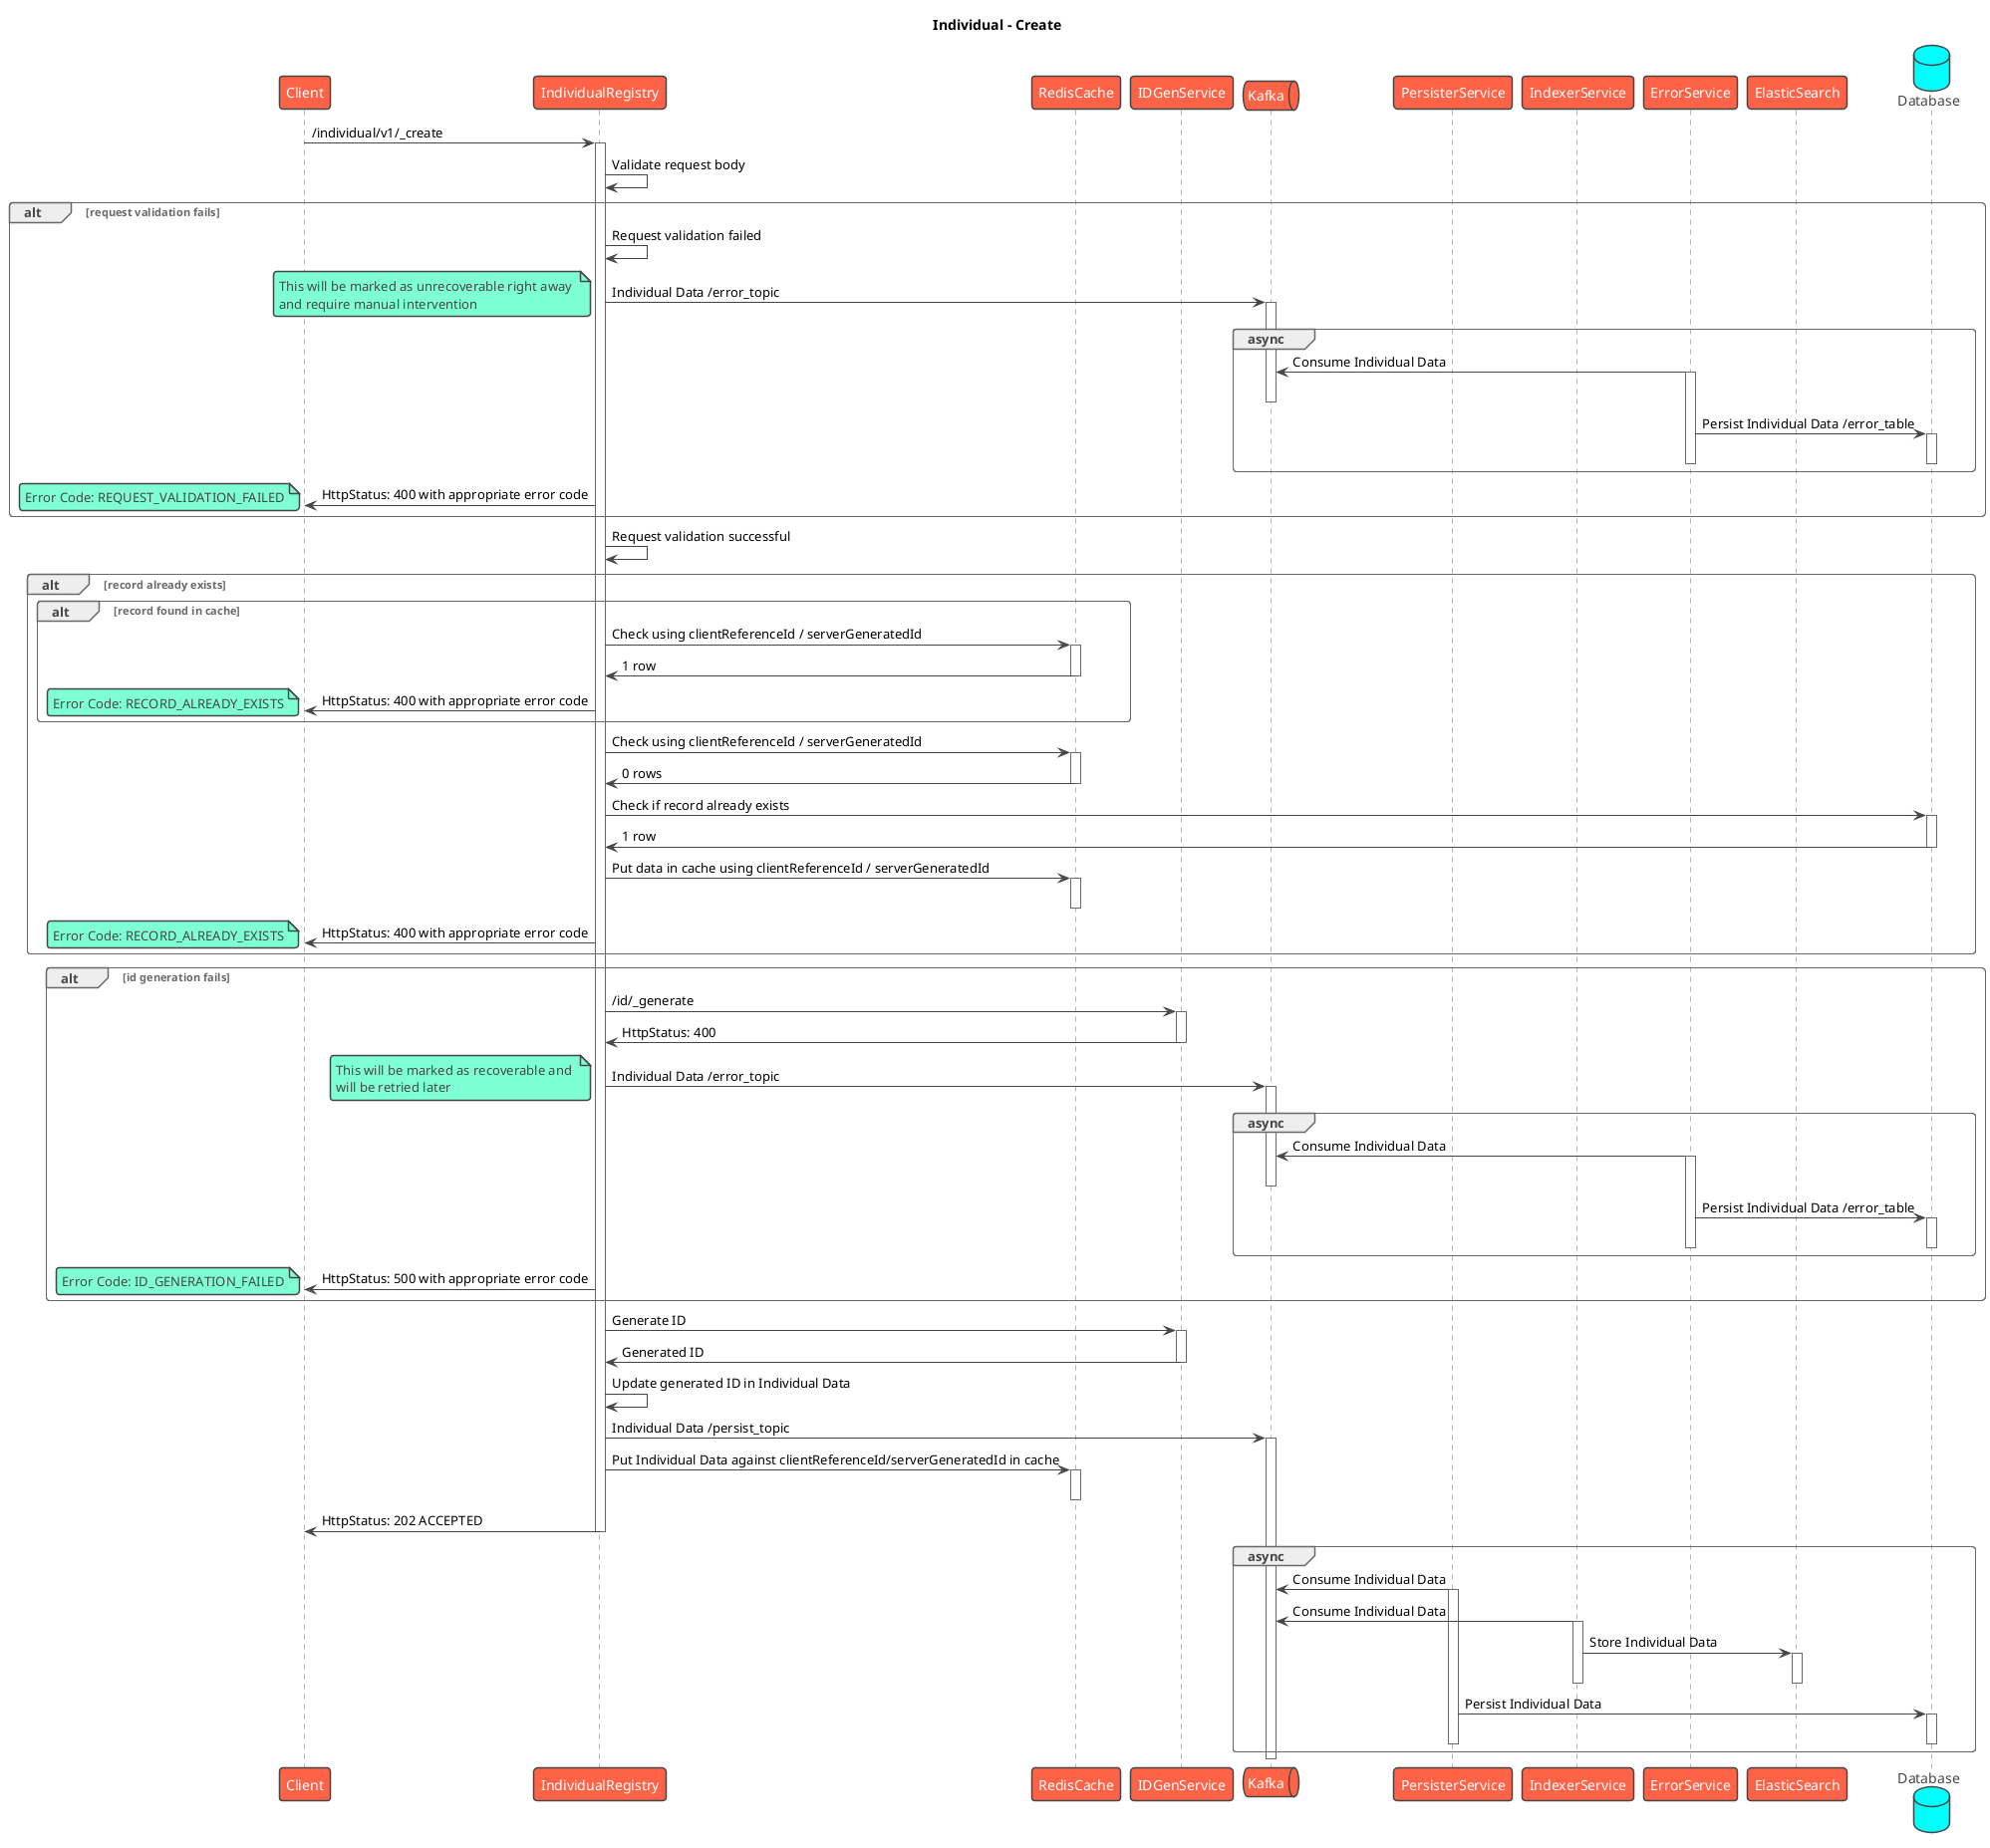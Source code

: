 @startuml
title Individual - Create
!theme vibrant
participant Client as c
participant IndividualRegistry as s
participant RedisCache as rc
participant IDGenService as idgen
queue Kafka as k
participant PersisterService as prs
participant IndexerService as idx
participant ErrorService as es
participant ElasticSearch as el
database Database as db
c -> s : /individual/v1/_create
activate s
s -> s: Validate request body
alt request validation fails
    s -> s: Request validation failed
    s -> k: Individual Data /error_topic
    note left
        This will be marked as unrecoverable right away 
        and require manual intervention
    end note
    activate k
    group async
        es -> k: Consume Individual Data
        activate es
        deactivate k
        es -> db: Persist Individual Data /error_table
        activate db
        deactivate db
        deactivate es
    end
    s -> c: HttpStatus: 400 with appropriate error code
    note left
      Error Code: REQUEST_VALIDATION_FAILED
    end note
end
s -> s: Request validation successful
alt record already exists
    alt record found in cache
      s -> rc: Check using clientReferenceId / serverGeneratedId
      activate rc
      rc -> s: 1 row
      deactivate rc
      s -> c: HttpStatus: 400 with appropriate error code
      note left
          Error Code: RECORD_ALREADY_EXISTS
      end note
    end
    s -> rc: Check using clientReferenceId / serverGeneratedId
    activate rc
    rc -> s: 0 rows
    deactivate rc
    s -> db: Check if record already exists
    activate db
    db -> s: 1 row
    deactivate db
    s -> rc: Put data in cache using clientReferenceId / serverGeneratedId
    activate rc
    deactivate rc
    s -> c: HttpStatus: 400 with appropriate error code
    note left
        Error Code: RECORD_ALREADY_EXISTS
    end note
end
alt id generation fails
    s -> idgen: /id/_generate
    activate idgen
    idgen -> s: HttpStatus: 400
    deactivate idgen
    s -> k: Individual Data /error_topic
    note left
        This will be marked as recoverable and 
        will be retried later
    end note
    activate k
    group async
        es -> k: Consume Individual Data
        activate es
        deactivate k
        es -> db: Persist Individual Data /error_table
        activate db
        deactivate db
        deactivate es
    end
    s -> c: HttpStatus: 500 with appropriate error code
    note left
      Error Code: ID_GENERATION_FAILED
    end note
end
s -> idgen: Generate ID
activate idgen
idgen -> s: Generated ID
deactivate idgen
s -> s: Update generated ID in Individual Data
s -> k: Individual Data /persist_topic
activate k
s -> rc: Put Individual Data against clientReferenceId/serverGeneratedId in cache
activate rc
deactivate rc
s -> c: HttpStatus: 202 ACCEPTED
deactivate s
group async
    prs -> k: Consume Individual Data
    activate prs
    idx -> k: Consume Individual Data
    activate idx
    idx -> el: Store Individual Data
    activate el
    deactivate el
    deactivate idx
    prs -> db: Persist Individual Data
    activate db
    deactivate db
    deactivate prs
end
deactivate k
@enduml